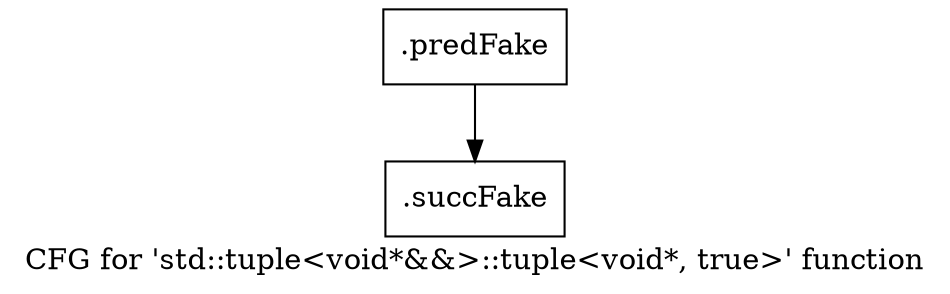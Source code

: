 digraph "CFG for 'std::tuple\<void*&&\>::tuple\<void*, true\>' function" {
	label="CFG for 'std::tuple\<void*&&\>::tuple\<void*, true\>' function";

	Node0x4662f20 [shape=record,filename="",linenumber="",label="{.predFake}"];
	Node0x4662f20 -> Node0x47f7500[ callList="" memoryops="" filename="/media/miguel/NewVolume/Linux/Xilinx/Vitis_HLS/2020.2/tps/lnx64/gcc-6.2.0/lib/gcc/x86_64-pc-linux-gnu/6.2.0/../../../../include/c++/6.2.0/tuple" execusionnum="4"];
	Node0x47f7500 [shape=record,filename="/media/miguel/NewVolume/Linux/Xilinx/Vitis_HLS/2020.2/tps/lnx64/gcc-6.2.0/lib/gcc/x86_64-pc-linux-gnu/6.2.0/../../../../include/c++/6.2.0/tuple",linenumber="637",label="{.succFake}"];
}
